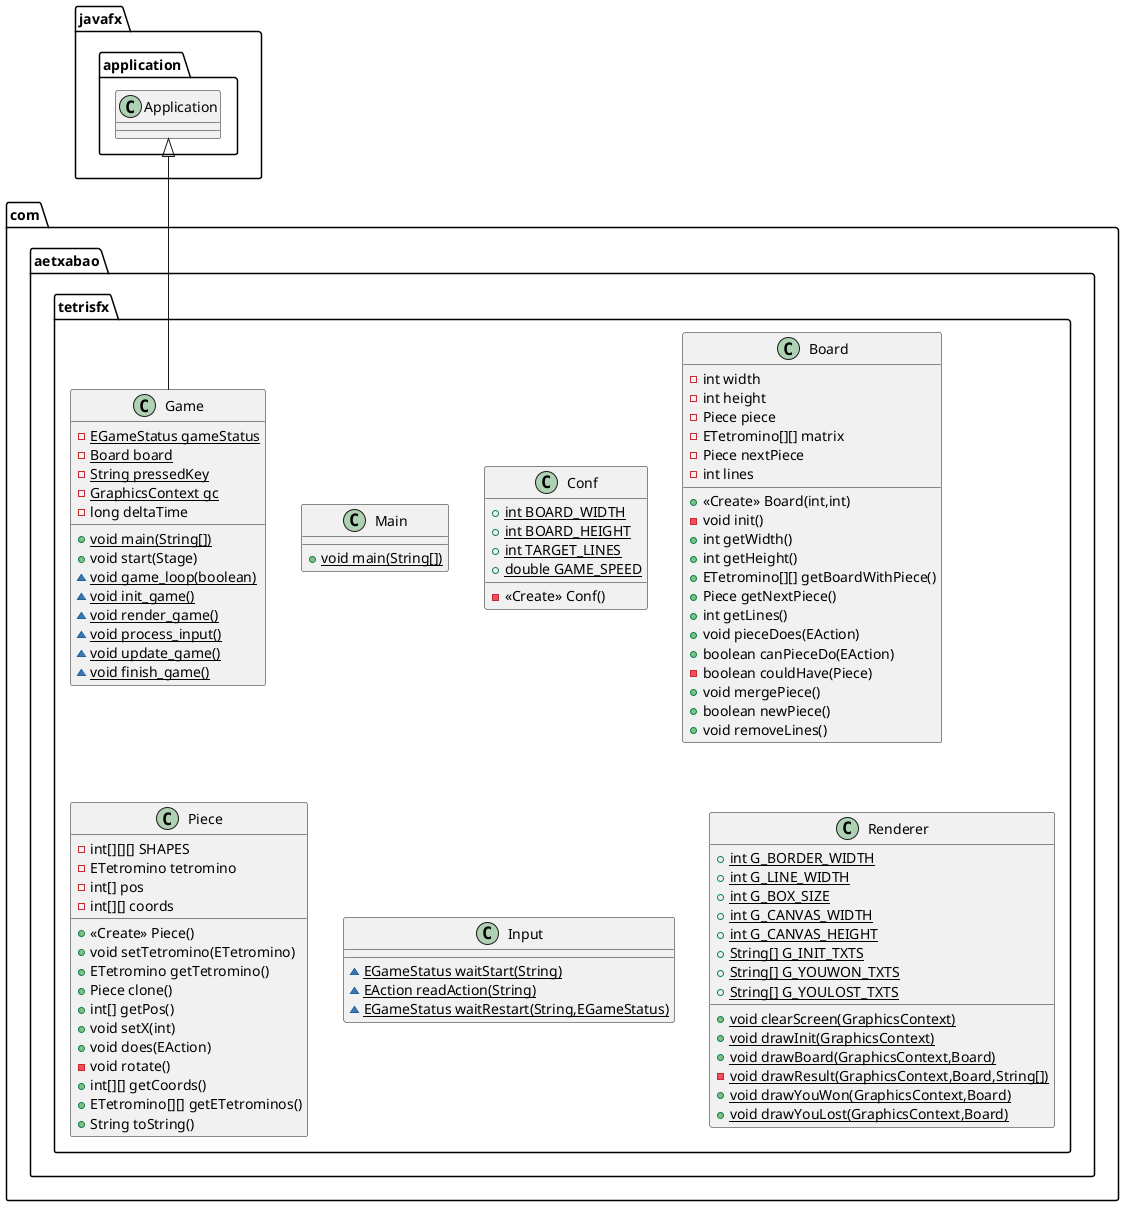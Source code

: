 @startuml
class com.aetxabao.tetrisfx.Main {
+ {static} void main(String[])
}
class com.aetxabao.tetrisfx.Conf {
+ {static} int BOARD_WIDTH
+ {static} int BOARD_HEIGHT
+ {static} int TARGET_LINES
+ {static} double GAME_SPEED
- <<Create>> Conf()
}
class com.aetxabao.tetrisfx.Board {
- int width
- int height
- Piece piece
- ETetromino[][] matrix
- Piece nextPiece
- int lines
+ <<Create>> Board(int,int)
- void init()
+ int getWidth()
+ int getHeight()
+ ETetromino[][] getBoardWithPiece()
+ Piece getNextPiece()
+ int getLines()
+ void pieceDoes(EAction)
+ boolean canPieceDo(EAction)
- boolean couldHave(Piece)
+ void mergePiece()
+ boolean newPiece()
+ void removeLines()
}
class com.aetxabao.tetrisfx.Game {
- {static} EGameStatus gameStatus
- {static} Board board
- {static} String pressedKey
- {static} GraphicsContext gc
- long deltaTime
+ {static} void main(String[])
+ void start(Stage)
~ {static} void game_loop(boolean)
~ {static} void init_game()
~ {static} void render_game()
~ {static} void process_input()
~ {static} void update_game()
~ {static} void finish_game()
}
class com.aetxabao.tetrisfx.Piece {
- int[][][] SHAPES
- ETetromino tetromino
- int[] pos
- int[][] coords
+ <<Create>> Piece()
+ void setTetromino(ETetromino)
+ ETetromino getTetromino()
+ Piece clone()
+ int[] getPos()
+ void setX(int)
+ void does(EAction)
- void rotate()
+ int[][] getCoords()
+ ETetromino[][] getETetrominos()
+ String toString()
}
class com.aetxabao.tetrisfx.Input {
~ {static} EGameStatus waitStart(String)
~ {static} EAction readAction(String)
~ {static} EGameStatus waitRestart(String,EGameStatus)
}
class com.aetxabao.tetrisfx.Renderer {
+ {static} int G_BORDER_WIDTH
+ {static} int G_LINE_WIDTH
+ {static} int G_BOX_SIZE
+ {static} int G_CANVAS_WIDTH
+ {static} int G_CANVAS_HEIGHT
+ {static} String[] G_INIT_TXTS
+ {static} String[] G_YOUWON_TXTS
+ {static} String[] G_YOULOST_TXTS
+ {static} void clearScreen(GraphicsContext)
+ {static} void drawInit(GraphicsContext)
+ {static} void drawBoard(GraphicsContext,Board)
- {static} void drawResult(GraphicsContext,Board,String[])
+ {static} void drawYouWon(GraphicsContext,Board)
+ {static} void drawYouLost(GraphicsContext,Board)
}


javafx.application.Application <|-- com.aetxabao.tetrisfx.Game
@enduml